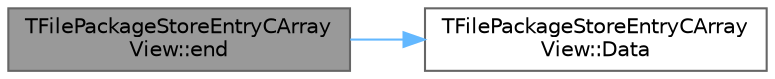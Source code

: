digraph "TFilePackageStoreEntryCArrayView::end"
{
 // INTERACTIVE_SVG=YES
 // LATEX_PDF_SIZE
  bgcolor="transparent";
  edge [fontname=Helvetica,fontsize=10,labelfontname=Helvetica,labelfontsize=10];
  node [fontname=Helvetica,fontsize=10,shape=box,height=0.2,width=0.4];
  rankdir="LR";
  Node1 [id="Node000001",label="TFilePackageStoreEntryCArray\lView::end",height=0.2,width=0.4,color="gray40", fillcolor="grey60", style="filled", fontcolor="black",tooltip=" "];
  Node1 -> Node2 [id="edge1_Node000001_Node000002",color="steelblue1",style="solid",tooltip=" "];
  Node2 [id="Node000002",label="TFilePackageStoreEntryCArray\lView::Data",height=0.2,width=0.4,color="grey40", fillcolor="white", style="filled",URL="$d6/d9f/classTFilePackageStoreEntryCArrayView.html#a00c14ffd0e5d4faa6912ce23d9bd727f",tooltip=" "];
}
